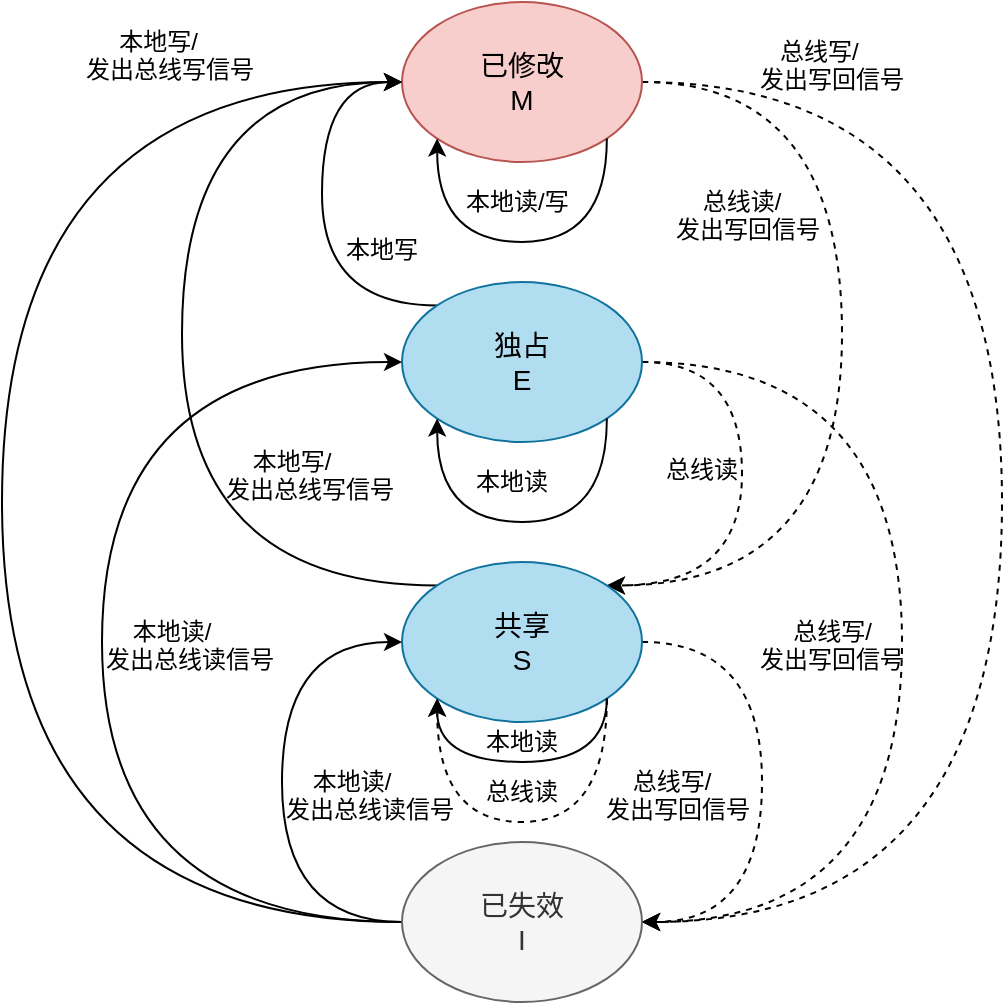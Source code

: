 <mxfile version="12.2.2" type="device" pages="1"><diagram id="lu9Uk7wAPqUx5nl3auem" name="Page-1"><mxGraphModel dx="237" dy="264" grid="1" gridSize="10" guides="1" tooltips="1" connect="1" arrows="1" fold="1" page="1" pageScale="1" pageWidth="827" pageHeight="1169" math="0" shadow="0"><root><mxCell id="0"/><mxCell id="1" parent="0"/><mxCell id="_HmmmUBBX3NAVDye99Qz-22" style="edgeStyle=orthogonalEdgeStyle;curved=1;rounded=0;orthogonalLoop=1;jettySize=auto;html=1;exitX=1;exitY=0.5;exitDx=0;exitDy=0;entryX=1;entryY=0;entryDx=0;entryDy=0;dashed=1;" edge="1" parent="1" source="_HmmmUBBX3NAVDye99Qz-1" target="_HmmmUBBX3NAVDye99Qz-4"><mxGeometry relative="1" as="geometry"><mxPoint x="510" y="450" as="targetPoint"/><Array as="points"><mxPoint x="560" y="200"/><mxPoint x="560" y="452"/></Array></mxGeometry></mxCell><mxCell id="_HmmmUBBX3NAVDye99Qz-24" style="edgeStyle=orthogonalEdgeStyle;curved=1;rounded=0;orthogonalLoop=1;jettySize=auto;html=1;exitX=1;exitY=0.5;exitDx=0;exitDy=0;dashed=1;" edge="1" parent="1" source="_HmmmUBBX3NAVDye99Qz-1"><mxGeometry relative="1" as="geometry"><mxPoint x="460" y="620" as="targetPoint"/><Array as="points"><mxPoint x="640" y="200"/><mxPoint x="640" y="620"/></Array></mxGeometry></mxCell><mxCell id="_HmmmUBBX3NAVDye99Qz-1" value="&lt;font style=&quot;font-size: 14px&quot;&gt;已修改&lt;br&gt;M&lt;/font&gt;" style="ellipse;whiteSpace=wrap;html=1;fillColor=#f8cecc;strokeColor=#b85450;" vertex="1" parent="1"><mxGeometry x="340" y="160" width="120" height="80" as="geometry"/></mxCell><mxCell id="_HmmmUBBX3NAVDye99Qz-8" style="edgeStyle=orthogonalEdgeStyle;rounded=0;orthogonalLoop=1;jettySize=auto;html=1;exitX=0;exitY=0;exitDx=0;exitDy=0;entryX=0;entryY=0.5;entryDx=0;entryDy=0;curved=1;" edge="1" parent="1" source="_HmmmUBBX3NAVDye99Qz-3" target="_HmmmUBBX3NAVDye99Qz-1"><mxGeometry relative="1" as="geometry"><Array as="points"><mxPoint x="300" y="312"/><mxPoint x="300" y="200"/></Array></mxGeometry></mxCell><mxCell id="_HmmmUBBX3NAVDye99Qz-26" style="edgeStyle=orthogonalEdgeStyle;curved=1;rounded=0;orthogonalLoop=1;jettySize=auto;html=1;exitX=1;exitY=0.5;exitDx=0;exitDy=0;dashed=1;entryX=1;entryY=0;entryDx=0;entryDy=0;" edge="1" parent="1" source="_HmmmUBBX3NAVDye99Qz-3" target="_HmmmUBBX3NAVDye99Qz-4"><mxGeometry relative="1" as="geometry"><mxPoint x="480" y="450.0" as="targetPoint"/><Array as="points"><mxPoint x="510" y="340"/><mxPoint x="510" y="452"/></Array></mxGeometry></mxCell><mxCell id="_HmmmUBBX3NAVDye99Qz-27" style="edgeStyle=orthogonalEdgeStyle;curved=1;rounded=0;orthogonalLoop=1;jettySize=auto;html=1;exitX=1;exitY=0.5;exitDx=0;exitDy=0;dashed=1;entryX=1;entryY=0.5;entryDx=0;entryDy=0;" edge="1" parent="1" source="_HmmmUBBX3NAVDye99Qz-3" target="_HmmmUBBX3NAVDye99Qz-5"><mxGeometry relative="1" as="geometry"><mxPoint x="560" y="550" as="targetPoint"/><Array as="points"><mxPoint x="590" y="340"/><mxPoint x="590" y="620"/></Array></mxGeometry></mxCell><mxCell id="_HmmmUBBX3NAVDye99Qz-3" value="&lt;span style=&quot;font-size: 14px ; white-space: normal&quot;&gt;独占&lt;/span&gt;&lt;br style=&quot;font-size: 14px ; white-space: normal&quot;&gt;&lt;span style=&quot;font-size: 14px ; white-space: normal&quot;&gt;E&lt;/span&gt;" style="ellipse;whiteSpace=wrap;html=1;fillColor=#b1ddf0;strokeColor=#10739e;" vertex="1" parent="1"><mxGeometry x="340" y="300" width="120" height="80" as="geometry"/></mxCell><mxCell id="_HmmmUBBX3NAVDye99Qz-14" style="edgeStyle=orthogonalEdgeStyle;curved=1;rounded=0;orthogonalLoop=1;jettySize=auto;html=1;exitX=0;exitY=0;exitDx=0;exitDy=0;entryX=0;entryY=0.5;entryDx=0;entryDy=0;" edge="1" parent="1" source="_HmmmUBBX3NAVDye99Qz-4" target="_HmmmUBBX3NAVDye99Qz-1"><mxGeometry relative="1" as="geometry"><mxPoint x="299.167" y="340" as="targetPoint"/><Array as="points"><mxPoint x="230" y="452"/><mxPoint x="230" y="200"/></Array></mxGeometry></mxCell><mxCell id="_HmmmUBBX3NAVDye99Qz-32" style="edgeStyle=orthogonalEdgeStyle;curved=1;rounded=0;orthogonalLoop=1;jettySize=auto;html=1;exitX=1;exitY=0.5;exitDx=0;exitDy=0;entryX=1;entryY=0.5;entryDx=0;entryDy=0;dashed=1;" edge="1" parent="1" source="_HmmmUBBX3NAVDye99Qz-4" target="_HmmmUBBX3NAVDye99Qz-5"><mxGeometry relative="1" as="geometry"><Array as="points"><mxPoint x="520" y="480"/><mxPoint x="520" y="620"/></Array></mxGeometry></mxCell><mxCell id="_HmmmUBBX3NAVDye99Qz-4" value="&lt;span style=&quot;font-size: 14px ; white-space: normal&quot;&gt;共享&lt;/span&gt;&lt;br style=&quot;font-size: 14px ; white-space: normal&quot;&gt;&lt;span style=&quot;font-size: 14px ; white-space: normal&quot;&gt;S&lt;/span&gt;" style="ellipse;whiteSpace=wrap;html=1;fillColor=#b1ddf0;strokeColor=#10739e;" vertex="1" parent="1"><mxGeometry x="340" y="440" width="120" height="80" as="geometry"/></mxCell><mxCell id="_HmmmUBBX3NAVDye99Qz-16" style="edgeStyle=orthogonalEdgeStyle;curved=1;rounded=0;orthogonalLoop=1;jettySize=auto;html=1;exitX=0;exitY=0.5;exitDx=0;exitDy=0;entryX=0;entryY=0.5;entryDx=0;entryDy=0;" edge="1" parent="1" source="_HmmmUBBX3NAVDye99Qz-5" target="_HmmmUBBX3NAVDye99Qz-4"><mxGeometry relative="1" as="geometry"><Array as="points"><mxPoint x="280" y="620"/><mxPoint x="280" y="480"/></Array></mxGeometry></mxCell><mxCell id="_HmmmUBBX3NAVDye99Qz-17" style="edgeStyle=orthogonalEdgeStyle;curved=1;rounded=0;orthogonalLoop=1;jettySize=auto;html=1;exitX=0;exitY=0.5;exitDx=0;exitDy=0;entryX=0;entryY=0.5;entryDx=0;entryDy=0;" edge="1" parent="1" source="_HmmmUBBX3NAVDye99Qz-5" target="_HmmmUBBX3NAVDye99Qz-3"><mxGeometry relative="1" as="geometry"><mxPoint x="310" y="400" as="targetPoint"/><Array as="points"><mxPoint x="190" y="620"/><mxPoint x="190" y="340"/></Array></mxGeometry></mxCell><mxCell id="_HmmmUBBX3NAVDye99Qz-20" style="edgeStyle=orthogonalEdgeStyle;curved=1;rounded=0;orthogonalLoop=1;jettySize=auto;html=1;exitX=0;exitY=0.5;exitDx=0;exitDy=0;" edge="1" parent="1" source="_HmmmUBBX3NAVDye99Qz-5"><mxGeometry relative="1" as="geometry"><mxPoint x="340" y="200" as="targetPoint"/><Array as="points"><mxPoint x="140" y="620"/><mxPoint x="140" y="200"/></Array></mxGeometry></mxCell><mxCell id="_HmmmUBBX3NAVDye99Qz-5" value="&lt;font style=&quot;font-size: 14px&quot;&gt;已失效&lt;br&gt;I&lt;/font&gt;" style="ellipse;whiteSpace=wrap;html=1;fillColor=#f5f5f5;strokeColor=#666666;fontColor=#333333;" vertex="1" parent="1"><mxGeometry x="340" y="580" width="120" height="80" as="geometry"/></mxCell><mxCell id="_HmmmUBBX3NAVDye99Qz-6" style="orthogonalLoop=1;jettySize=auto;html=1;exitX=1;exitY=1;exitDx=0;exitDy=0;entryX=0;entryY=1;entryDx=0;entryDy=0;edgeStyle=orthogonalEdgeStyle;curved=1;" edge="1" parent="1" source="_HmmmUBBX3NAVDye99Qz-1" target="_HmmmUBBX3NAVDye99Qz-1"><mxGeometry relative="1" as="geometry"><Array as="points"><mxPoint x="442" y="280"/><mxPoint x="358" y="280"/></Array></mxGeometry></mxCell><mxCell id="_HmmmUBBX3NAVDye99Qz-7" value="本地读/写&lt;br&gt;" style="text;html=1;resizable=0;points=[];autosize=1;align=left;verticalAlign=top;spacingTop=-4;" vertex="1" parent="1"><mxGeometry x="370" y="250" width="70" height="20" as="geometry"/></mxCell><mxCell id="_HmmmUBBX3NAVDye99Qz-9" value="本地写" style="text;html=1;resizable=0;points=[];autosize=1;align=left;verticalAlign=top;spacingTop=-4;" vertex="1" parent="1"><mxGeometry x="310" y="274" width="50" height="20" as="geometry"/></mxCell><mxCell id="_HmmmUBBX3NAVDye99Qz-10" style="edgeStyle=orthogonalEdgeStyle;curved=1;rounded=0;orthogonalLoop=1;jettySize=auto;html=1;exitX=1;exitY=1;exitDx=0;exitDy=0;entryX=0;entryY=1;entryDx=0;entryDy=0;" edge="1" parent="1" source="_HmmmUBBX3NAVDye99Qz-3" target="_HmmmUBBX3NAVDye99Qz-3"><mxGeometry relative="1" as="geometry"><Array as="points"><mxPoint x="442" y="420"/><mxPoint x="358" y="420"/></Array></mxGeometry></mxCell><mxCell id="_HmmmUBBX3NAVDye99Qz-11" value="本地读" style="text;html=1;resizable=0;points=[];autosize=1;align=left;verticalAlign=top;spacingTop=-4;" vertex="1" parent="1"><mxGeometry x="375" y="390" width="50" height="20" as="geometry"/></mxCell><mxCell id="_HmmmUBBX3NAVDye99Qz-12" style="edgeStyle=orthogonalEdgeStyle;curved=1;rounded=0;orthogonalLoop=1;jettySize=auto;html=1;exitX=1;exitY=1;exitDx=0;exitDy=0;entryX=0;entryY=1;entryDx=0;entryDy=0;" edge="1" parent="1" source="_HmmmUBBX3NAVDye99Qz-4" target="_HmmmUBBX3NAVDye99Qz-4"><mxGeometry relative="1" as="geometry"><mxPoint x="442.379" y="509.672" as="sourcePoint"/><mxPoint x="357.552" y="509.672" as="targetPoint"/><Array as="points"><mxPoint x="442" y="540"/><mxPoint x="358" y="540"/></Array></mxGeometry></mxCell><mxCell id="_HmmmUBBX3NAVDye99Qz-13" value="本地读" style="text;html=1;resizable=0;points=[];autosize=1;align=left;verticalAlign=top;spacingTop=-4;" vertex="1" parent="1"><mxGeometry x="380" y="520" width="50" height="20" as="geometry"/></mxCell><mxCell id="_HmmmUBBX3NAVDye99Qz-15" value="&amp;nbsp; &amp;nbsp; 本地写/&lt;br&gt;发出总线写信号" style="text;html=1;resizable=0;points=[];autosize=1;align=left;verticalAlign=top;spacingTop=-4;" vertex="1" parent="1"><mxGeometry x="250" y="380" width="100" height="30" as="geometry"/></mxCell><mxCell id="_HmmmUBBX3NAVDye99Qz-18" value="&amp;nbsp; &amp;nbsp; 本地读/&lt;br&gt;发出总线读信号" style="text;html=1;resizable=0;points=[];autosize=1;align=left;verticalAlign=top;spacingTop=-4;" vertex="1" parent="1"><mxGeometry x="280" y="540" width="100" height="30" as="geometry"/></mxCell><mxCell id="_HmmmUBBX3NAVDye99Qz-19" value="&amp;nbsp; &amp;nbsp; 本地读/&lt;br&gt;发出总线读信号" style="text;html=1;resizable=0;points=[];autosize=1;align=left;verticalAlign=top;spacingTop=-4;" vertex="1" parent="1"><mxGeometry x="190" y="465" width="100" height="30" as="geometry"/></mxCell><mxCell id="_HmmmUBBX3NAVDye99Qz-21" value="&amp;nbsp; &amp;nbsp; &amp;nbsp;本地写/&lt;br&gt;发出总线写信号" style="text;html=1;resizable=0;points=[];autosize=1;align=left;verticalAlign=top;spacingTop=-4;" vertex="1" parent="1"><mxGeometry x="180" y="170" width="100" height="30" as="geometry"/></mxCell><mxCell id="_HmmmUBBX3NAVDye99Qz-23" value="&amp;nbsp; &amp;nbsp; 总线读/&lt;br&gt;发出写回信号" style="text;html=1;resizable=0;points=[];autosize=1;align=left;verticalAlign=top;spacingTop=-4;" vertex="1" parent="1"><mxGeometry x="475" y="250" width="90" height="30" as="geometry"/></mxCell><mxCell id="_HmmmUBBX3NAVDye99Qz-25" value="&amp;nbsp; &amp;nbsp;总线写/&lt;br&gt;发出写回信号" style="text;html=1;resizable=0;points=[];autosize=1;align=left;verticalAlign=top;spacingTop=-4;" vertex="1" parent="1"><mxGeometry x="517" y="175" width="90" height="30" as="geometry"/></mxCell><mxCell id="_HmmmUBBX3NAVDye99Qz-28" value="总线读" style="text;html=1;resizable=0;points=[];autosize=1;align=left;verticalAlign=top;spacingTop=-4;" vertex="1" parent="1"><mxGeometry x="470" y="384" width="50" height="20" as="geometry"/></mxCell><mxCell id="_HmmmUBBX3NAVDye99Qz-29" value="&amp;nbsp; &amp;nbsp; &amp;nbsp;总线写/&lt;br&gt;发出写回信号" style="text;html=1;resizable=0;points=[];autosize=1;align=left;verticalAlign=top;spacingTop=-4;" vertex="1" parent="1"><mxGeometry x="517" y="465" width="90" height="30" as="geometry"/></mxCell><mxCell id="_HmmmUBBX3NAVDye99Qz-33" value="&amp;nbsp; &amp;nbsp; 总线写/&lt;br&gt;发出写回信号" style="text;html=1;resizable=0;points=[];autosize=1;align=left;verticalAlign=top;spacingTop=-4;" vertex="1" parent="1"><mxGeometry x="440" y="540" width="90" height="30" as="geometry"/></mxCell><mxCell id="_HmmmUBBX3NAVDye99Qz-36" value="总线读" style="text;html=1;resizable=0;points=[];autosize=1;align=left;verticalAlign=top;spacingTop=-4;" vertex="1" parent="1"><mxGeometry x="380" y="545" width="50" height="20" as="geometry"/></mxCell><mxCell id="_HmmmUBBX3NAVDye99Qz-37" style="edgeStyle=orthogonalEdgeStyle;curved=1;rounded=0;orthogonalLoop=1;jettySize=auto;html=1;exitX=1;exitY=1;exitDx=0;exitDy=0;entryX=0;entryY=1;entryDx=0;entryDy=0;dashed=1;" edge="1" parent="1" source="_HmmmUBBX3NAVDye99Qz-4" target="_HmmmUBBX3NAVDye99Qz-4"><mxGeometry relative="1" as="geometry"><Array as="points"><mxPoint x="442" y="570"/><mxPoint x="358" y="570"/></Array></mxGeometry></mxCell></root></mxGraphModel></diagram></mxfile>